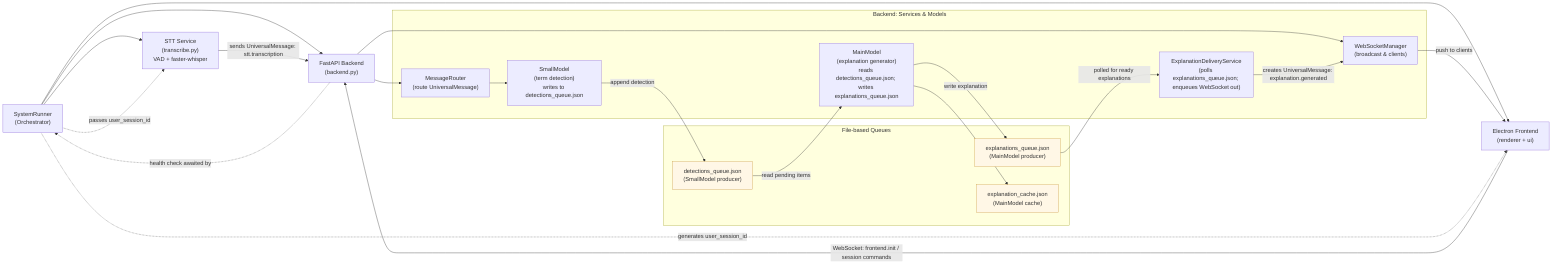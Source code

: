 graph LR
    %% Architecture diagram generated from CONTEXT.md
    %% Top-level components
    SR["SystemRunner\n(Orchestrator)"]
    STT["STT Service\n(transcribe.py)\nVAD + faster-whisper"]
    Backend["FastAPI Backend\n(backend.py)"]
    Frontend["Electron Frontend\n(renderer + ui)"]

    %% Queues and files
    subgraph FileQueues[File-based Queues]
        DQ["detections_queue.json\n(SmallModel producer)"]
        EQ["explanations_queue.json\n(MainModel producer)"]
        Cache["explanation_cache.json\n(MainModel cache)"]
    end

    %% Backend internals
    subgraph BackendServices[Backend: Services & Models]
        WS["WebSocketManager\n(broadcast & clients)"]
    MR["MessageRouter\n(route UniversalMessage)"]
    SM["SmallModel\n(term detection)\nwrites to detections_queue.json"]
    MM["MainModel\n(explanation generator)\nreads detections_queue.json; writes explanations_queue.json"]
    EDS["ExplanationDeliveryService\n(polls explanations_queue.json; enqueues WebSocket out)"]
    end

    %% Connections
    SR --> Backend
    SR --> STT
    SR --> Frontend

    STT -->|"sends UniversalMessage: stt.transcription"| Backend
    Frontend -->|"WebSocket: frontend.init / session commands"| Backend

    Backend --> WS
    Backend --> MR
    MR --> SM
    SM -->|"append detection"| DQ
    DQ -->|"read pending items"| MM
    MM -->|"write explanation"| EQ
    MM --> Cache
    EQ -->|"polled for ready explanations"| EDS
    EDS -->|"creates UniversalMessage: explanation.generated"| WS
    WS -->|"push to clients"| Frontend

    %% Data flow notes
    classDef filequeue fill:#fff7e6,stroke:#cc9d4a
    class DQ,EQ,Cache filequeue

    %% Session & startup
    SR -.->|"generates user_session_id"| Frontend
    SR -.->|"passes user_session_id"| STT
    Backend -.->|"health check awaited by"| SR

    %% Styling
    class SR,STT,Backend,Frontend fill:#e8f4ff,stroke:#2b7cd3
    class BackendServices fill:#f0fff4,stroke:#2ca06c